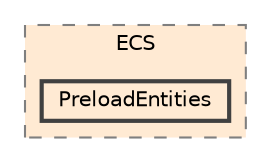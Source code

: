 digraph "R-Type/Engine/ECS/PreloadEntities"
{
 // LATEX_PDF_SIZE
  bgcolor="transparent";
  edge [fontname=Helvetica,fontsize=10,labelfontname=Helvetica,labelfontsize=10];
  node [fontname=Helvetica,fontsize=10,shape=box,height=0.2,width=0.4];
  compound=true
  subgraph clusterdir_a7793a2d5ce20173a47e3c5d4033a58c {
    graph [ bgcolor="#ffead3", pencolor="grey50", label="ECS", fontname=Helvetica,fontsize=10 style="filled,dashed", URL="dir_a7793a2d5ce20173a47e3c5d4033a58c.html",tooltip=""]
  dir_34d994199283dc9aa5ed0cf43c25aaff [label="PreloadEntities", fillcolor="#ffead3", color="grey25", style="filled,bold", URL="dir_34d994199283dc9aa5ed0cf43c25aaff.html",tooltip=""];
  }
}
